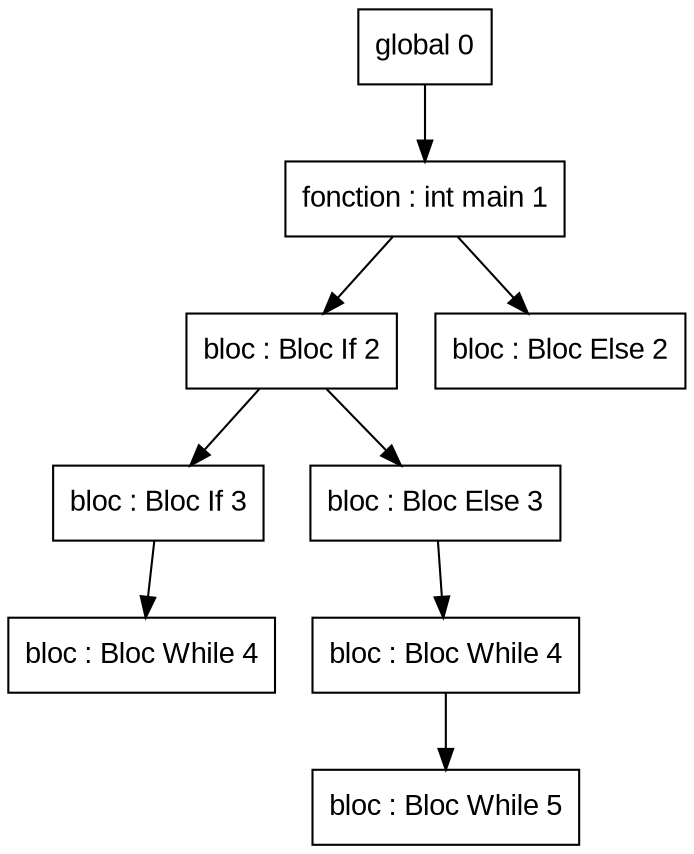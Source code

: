 digraph "tds"{

	node [fontname="Arial"];

	N4 [shape=record label="{ bloc : Bloc While  4
	}"];

	N3 [shape=record label="{ bloc : Bloc If  3
	}"];

	N7 [shape=record label="{ bloc : Bloc While  5
	}"];

	N6 [shape=record label="{ bloc : Bloc While  4
	}"];

	N5 [shape=record label="{ bloc : Bloc Else  3
	}"];

	N2 [shape=record label="{ bloc : Bloc If  2
	}"];

	N8 [shape=record label="{ bloc : Bloc Else  2
	}"];

	N1 [shape=record label="{ fonction : int main 1
	}"];

	N0 [shape=record label="{ global 0
	}"];


	N0 -> N1; 
	N1 -> N2; 
	N2 -> N3; 
	N3 -> N4; 
	N2 -> N5; 
	N5 -> N6; 
	N6 -> N7; 
	N1 -> N8; 
}
